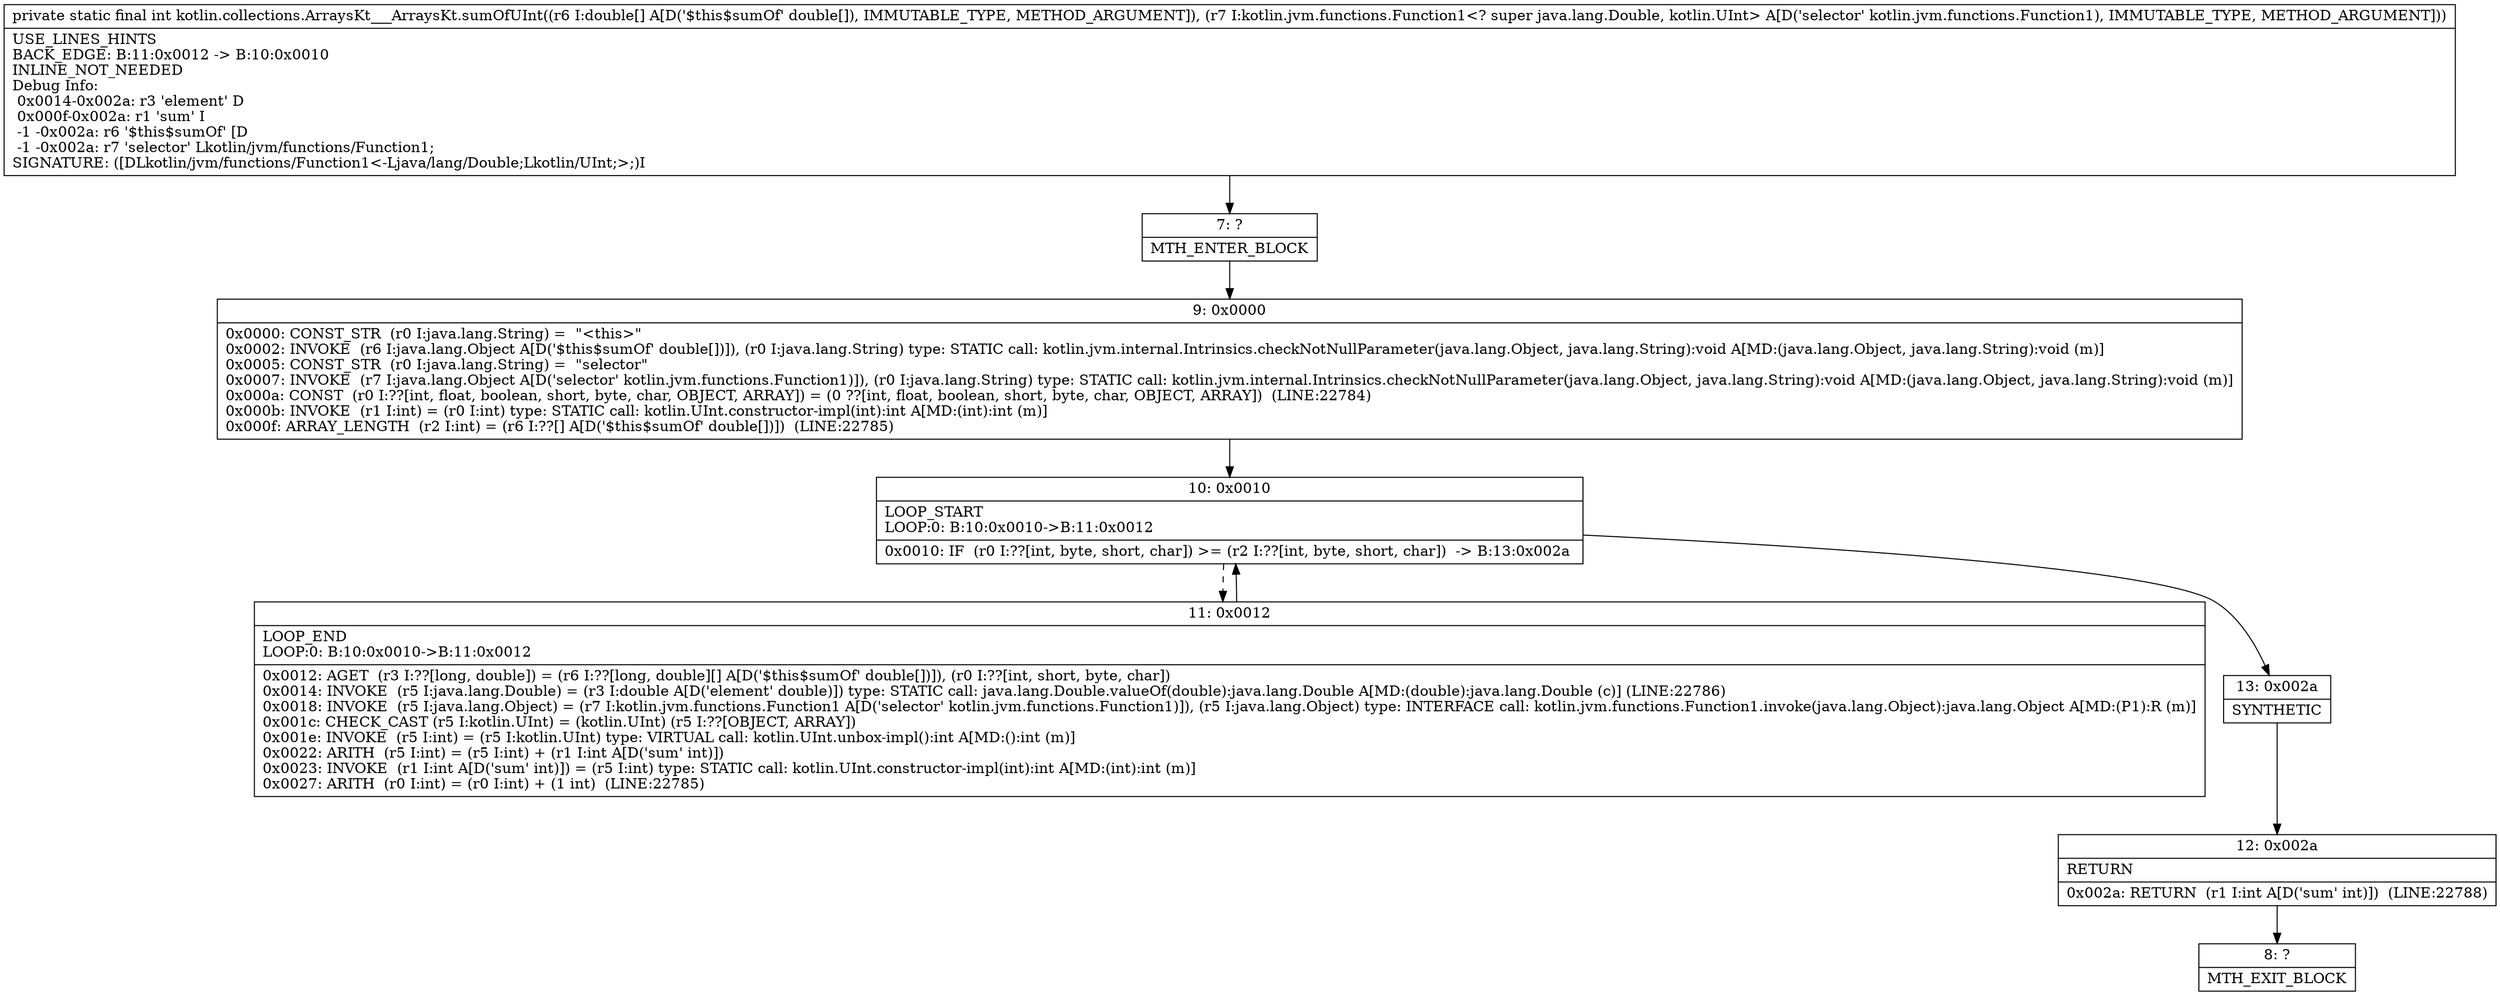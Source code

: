digraph "CFG forkotlin.collections.ArraysKt___ArraysKt.sumOfUInt([DLkotlin\/jvm\/functions\/Function1;)I" {
Node_7 [shape=record,label="{7\:\ ?|MTH_ENTER_BLOCK\l}"];
Node_9 [shape=record,label="{9\:\ 0x0000|0x0000: CONST_STR  (r0 I:java.lang.String) =  \"\<this\>\" \l0x0002: INVOKE  (r6 I:java.lang.Object A[D('$this$sumOf' double[])]), (r0 I:java.lang.String) type: STATIC call: kotlin.jvm.internal.Intrinsics.checkNotNullParameter(java.lang.Object, java.lang.String):void A[MD:(java.lang.Object, java.lang.String):void (m)]\l0x0005: CONST_STR  (r0 I:java.lang.String) =  \"selector\" \l0x0007: INVOKE  (r7 I:java.lang.Object A[D('selector' kotlin.jvm.functions.Function1)]), (r0 I:java.lang.String) type: STATIC call: kotlin.jvm.internal.Intrinsics.checkNotNullParameter(java.lang.Object, java.lang.String):void A[MD:(java.lang.Object, java.lang.String):void (m)]\l0x000a: CONST  (r0 I:??[int, float, boolean, short, byte, char, OBJECT, ARRAY]) = (0 ??[int, float, boolean, short, byte, char, OBJECT, ARRAY])  (LINE:22784)\l0x000b: INVOKE  (r1 I:int) = (r0 I:int) type: STATIC call: kotlin.UInt.constructor\-impl(int):int A[MD:(int):int (m)]\l0x000f: ARRAY_LENGTH  (r2 I:int) = (r6 I:??[] A[D('$this$sumOf' double[])])  (LINE:22785)\l}"];
Node_10 [shape=record,label="{10\:\ 0x0010|LOOP_START\lLOOP:0: B:10:0x0010\-\>B:11:0x0012\l|0x0010: IF  (r0 I:??[int, byte, short, char]) \>= (r2 I:??[int, byte, short, char])  \-\> B:13:0x002a \l}"];
Node_11 [shape=record,label="{11\:\ 0x0012|LOOP_END\lLOOP:0: B:10:0x0010\-\>B:11:0x0012\l|0x0012: AGET  (r3 I:??[long, double]) = (r6 I:??[long, double][] A[D('$this$sumOf' double[])]), (r0 I:??[int, short, byte, char]) \l0x0014: INVOKE  (r5 I:java.lang.Double) = (r3 I:double A[D('element' double)]) type: STATIC call: java.lang.Double.valueOf(double):java.lang.Double A[MD:(double):java.lang.Double (c)] (LINE:22786)\l0x0018: INVOKE  (r5 I:java.lang.Object) = (r7 I:kotlin.jvm.functions.Function1 A[D('selector' kotlin.jvm.functions.Function1)]), (r5 I:java.lang.Object) type: INTERFACE call: kotlin.jvm.functions.Function1.invoke(java.lang.Object):java.lang.Object A[MD:(P1):R (m)]\l0x001c: CHECK_CAST (r5 I:kotlin.UInt) = (kotlin.UInt) (r5 I:??[OBJECT, ARRAY]) \l0x001e: INVOKE  (r5 I:int) = (r5 I:kotlin.UInt) type: VIRTUAL call: kotlin.UInt.unbox\-impl():int A[MD:():int (m)]\l0x0022: ARITH  (r5 I:int) = (r5 I:int) + (r1 I:int A[D('sum' int)]) \l0x0023: INVOKE  (r1 I:int A[D('sum' int)]) = (r5 I:int) type: STATIC call: kotlin.UInt.constructor\-impl(int):int A[MD:(int):int (m)]\l0x0027: ARITH  (r0 I:int) = (r0 I:int) + (1 int)  (LINE:22785)\l}"];
Node_13 [shape=record,label="{13\:\ 0x002a|SYNTHETIC\l}"];
Node_12 [shape=record,label="{12\:\ 0x002a|RETURN\l|0x002a: RETURN  (r1 I:int A[D('sum' int)])  (LINE:22788)\l}"];
Node_8 [shape=record,label="{8\:\ ?|MTH_EXIT_BLOCK\l}"];
MethodNode[shape=record,label="{private static final int kotlin.collections.ArraysKt___ArraysKt.sumOfUInt((r6 I:double[] A[D('$this$sumOf' double[]), IMMUTABLE_TYPE, METHOD_ARGUMENT]), (r7 I:kotlin.jvm.functions.Function1\<? super java.lang.Double, kotlin.UInt\> A[D('selector' kotlin.jvm.functions.Function1), IMMUTABLE_TYPE, METHOD_ARGUMENT]))  | USE_LINES_HINTS\lBACK_EDGE: B:11:0x0012 \-\> B:10:0x0010\lINLINE_NOT_NEEDED\lDebug Info:\l  0x0014\-0x002a: r3 'element' D\l  0x000f\-0x002a: r1 'sum' I\l  \-1 \-0x002a: r6 '$this$sumOf' [D\l  \-1 \-0x002a: r7 'selector' Lkotlin\/jvm\/functions\/Function1;\lSIGNATURE: ([DLkotlin\/jvm\/functions\/Function1\<\-Ljava\/lang\/Double;Lkotlin\/UInt;\>;)I\l}"];
MethodNode -> Node_7;Node_7 -> Node_9;
Node_9 -> Node_10;
Node_10 -> Node_11[style=dashed];
Node_10 -> Node_13;
Node_11 -> Node_10;
Node_13 -> Node_12;
Node_12 -> Node_8;
}

